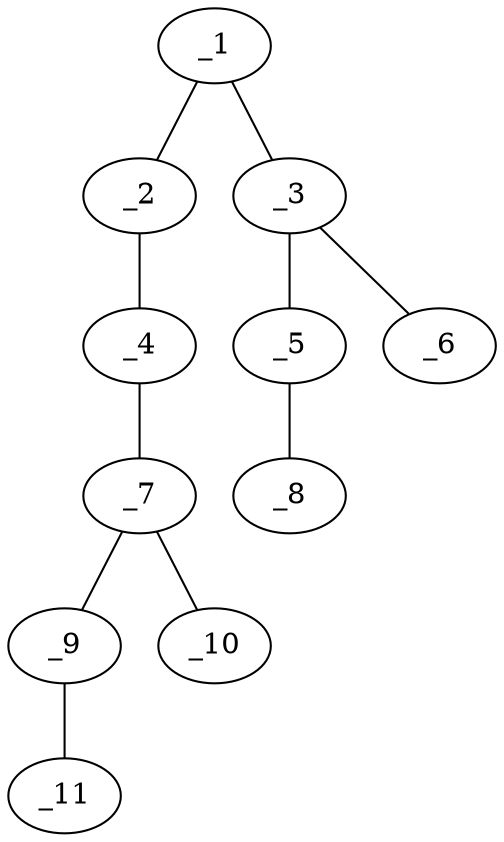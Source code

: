 graph molid15250 {
	_1	 [charge=0,
		chem=5,
		symbol="S  ",
		x="4.5981",
		y="0.75"];
	_2	 [charge=0,
		chem=5,
		symbol="S  ",
		x="5.4641",
		y="0.25"];
	_1 -- _2	 [valence=1];
	_3	 [charge=0,
		chem=1,
		symbol="C  ",
		x="3.7321",
		y="0.25"];
	_1 -- _3	 [valence=1];
	_4	 [charge=0,
		chem=5,
		symbol="S  ",
		x="6.3301",
		y="0.75"];
	_2 -- _4	 [valence=1];
	_5	 [charge=0,
		chem=4,
		symbol="N  ",
		x="2.866",
		y="0.75"];
	_3 -- _5	 [valence=1];
	_6	 [charge=0,
		chem=5,
		symbol="S  ",
		x="3.7321",
		y="-0.75"];
	_3 -- _6	 [valence=2];
	_7	 [charge=0,
		chem=1,
		symbol="C  ",
		x="7.1962",
		y="0.25"];
	_4 -- _7	 [valence=1];
	_8	 [charge=0,
		chem=1,
		symbol="C  ",
		x=2,
		y="0.25"];
	_5 -- _8	 [valence=1];
	_9	 [charge=0,
		chem=4,
		symbol="N  ",
		x="8.0622",
		y="0.75"];
	_7 -- _9	 [valence=1];
	_10	 [charge=0,
		chem=5,
		symbol="S  ",
		x="7.1962",
		y="-0.75"];
	_7 -- _10	 [valence=2];
	_11	 [charge=0,
		chem=1,
		symbol="C  ",
		x="8.9282",
		y="0.25"];
	_9 -- _11	 [valence=1];
}
